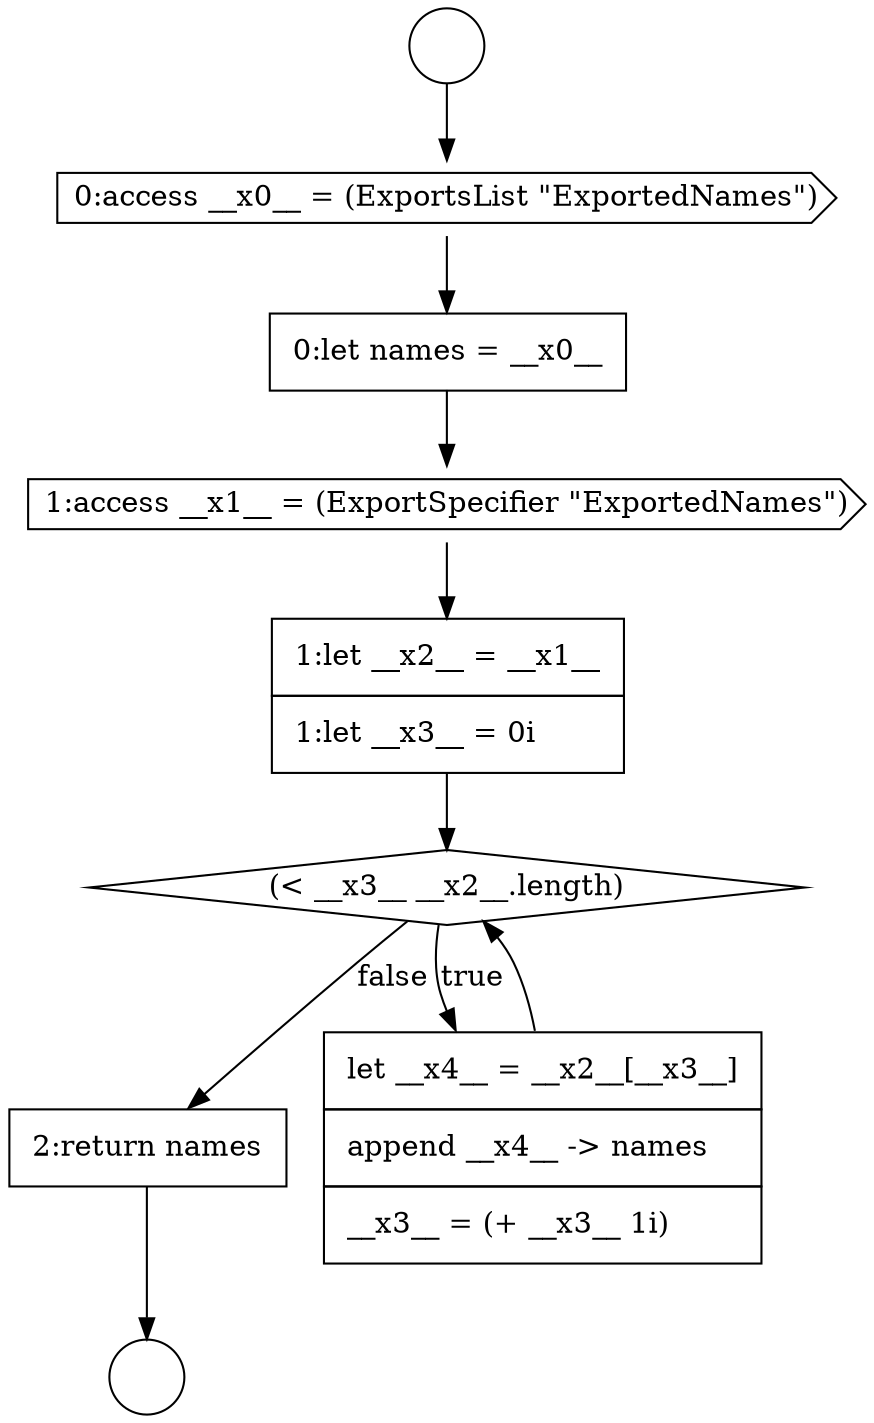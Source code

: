 digraph {
  node10753 [shape=diamond, label=<<font color="black">(&lt; __x3__ __x2__.length)</font>> color="black" fillcolor="white" style=filled]
  node10747 [shape=circle label=" " color="black" fillcolor="white" style=filled]
  node10751 [shape=cds, label=<<font color="black">1:access __x1__ = (ExportSpecifier &quot;ExportedNames&quot;)</font>> color="black" fillcolor="white" style=filled]
  node10748 [shape=circle label=" " color="black" fillcolor="white" style=filled]
  node10752 [shape=none, margin=0, label=<<font color="black">
    <table border="0" cellborder="1" cellspacing="0" cellpadding="10">
      <tr><td align="left">1:let __x2__ = __x1__</td></tr>
      <tr><td align="left">1:let __x3__ = 0i</td></tr>
    </table>
  </font>> color="black" fillcolor="white" style=filled]
  node10755 [shape=none, margin=0, label=<<font color="black">
    <table border="0" cellborder="1" cellspacing="0" cellpadding="10">
      <tr><td align="left">2:return names</td></tr>
    </table>
  </font>> color="black" fillcolor="white" style=filled]
  node10749 [shape=cds, label=<<font color="black">0:access __x0__ = (ExportsList &quot;ExportedNames&quot;)</font>> color="black" fillcolor="white" style=filled]
  node10754 [shape=none, margin=0, label=<<font color="black">
    <table border="0" cellborder="1" cellspacing="0" cellpadding="10">
      <tr><td align="left">let __x4__ = __x2__[__x3__]</td></tr>
      <tr><td align="left">append __x4__ -&gt; names</td></tr>
      <tr><td align="left">__x3__ = (+ __x3__ 1i)</td></tr>
    </table>
  </font>> color="black" fillcolor="white" style=filled]
  node10750 [shape=none, margin=0, label=<<font color="black">
    <table border="0" cellborder="1" cellspacing="0" cellpadding="10">
      <tr><td align="left">0:let names = __x0__</td></tr>
    </table>
  </font>> color="black" fillcolor="white" style=filled]
  node10755 -> node10748 [ color="black"]
  node10754 -> node10753 [ color="black"]
  node10752 -> node10753 [ color="black"]
  node10750 -> node10751 [ color="black"]
  node10753 -> node10754 [label=<<font color="black">true</font>> color="black"]
  node10753 -> node10755 [label=<<font color="black">false</font>> color="black"]
  node10749 -> node10750 [ color="black"]
  node10747 -> node10749 [ color="black"]
  node10751 -> node10752 [ color="black"]
}
